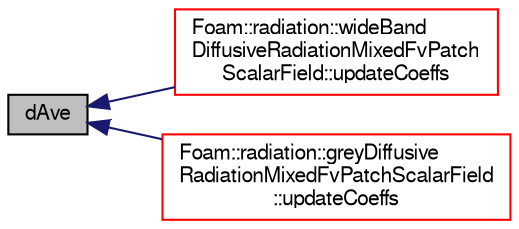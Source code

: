 digraph "dAve"
{
  bgcolor="transparent";
  edge [fontname="FreeSans",fontsize="10",labelfontname="FreeSans",labelfontsize="10"];
  node [fontname="FreeSans",fontsize="10",shape=record];
  rankdir="LR";
  Node139 [label="dAve",height=0.2,width=0.4,color="black", fillcolor="grey75", style="filled", fontcolor="black"];
  Node139 -> Node140 [dir="back",color="midnightblue",fontsize="10",style="solid",fontname="FreeSans"];
  Node140 [label="Foam::radiation::wideBand\lDiffusiveRadiationMixedFvPatch\lScalarField::updateCoeffs",height=0.2,width=0.4,color="red",URL="$a30010.html#a7e24eafac629d3733181cd942d4c902f",tooltip="Update the coefficients associated with the patch field. "];
  Node139 -> Node143 [dir="back",color="midnightblue",fontsize="10",style="solid",fontname="FreeSans"];
  Node143 [label="Foam::radiation::greyDiffusive\lRadiationMixedFvPatchScalarField\l::updateCoeffs",height=0.2,width=0.4,color="red",URL="$a29990.html#a7e24eafac629d3733181cd942d4c902f",tooltip="Update the coefficients associated with the patch field. "];
}
